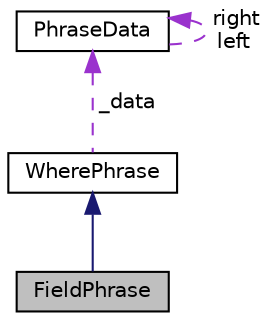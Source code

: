 digraph "FieldPhrase"
{
  edge [fontname="Helvetica",fontsize="10",labelfontname="Helvetica",labelfontsize="10"];
  node [fontname="Helvetica",fontsize="10",shape=record];
  Node1 [label="FieldPhrase",height=0.2,width=0.4,color="black", fillcolor="grey75", style="filled" fontcolor="black"];
  Node2 -> Node1 [dir="back",color="midnightblue",fontsize="10",style="solid",fontname="Helvetica"];
  Node2 [label="WherePhrase",height=0.2,width=0.4,color="black", fillcolor="white", style="filled",URL="$class_where_phrase.html"];
  Node3 -> Node2 [dir="back",color="darkorchid3",fontsize="10",style="dashed",label=" _data" ,fontname="Helvetica"];
  Node3 [label="PhraseData",height=0.2,width=0.4,color="black", fillcolor="white", style="filled",URL="$class_phrase_data.html"];
  Node3 -> Node3 [dir="back",color="darkorchid3",fontsize="10",style="dashed",label=" right\nleft" ,fontname="Helvetica"];
}
